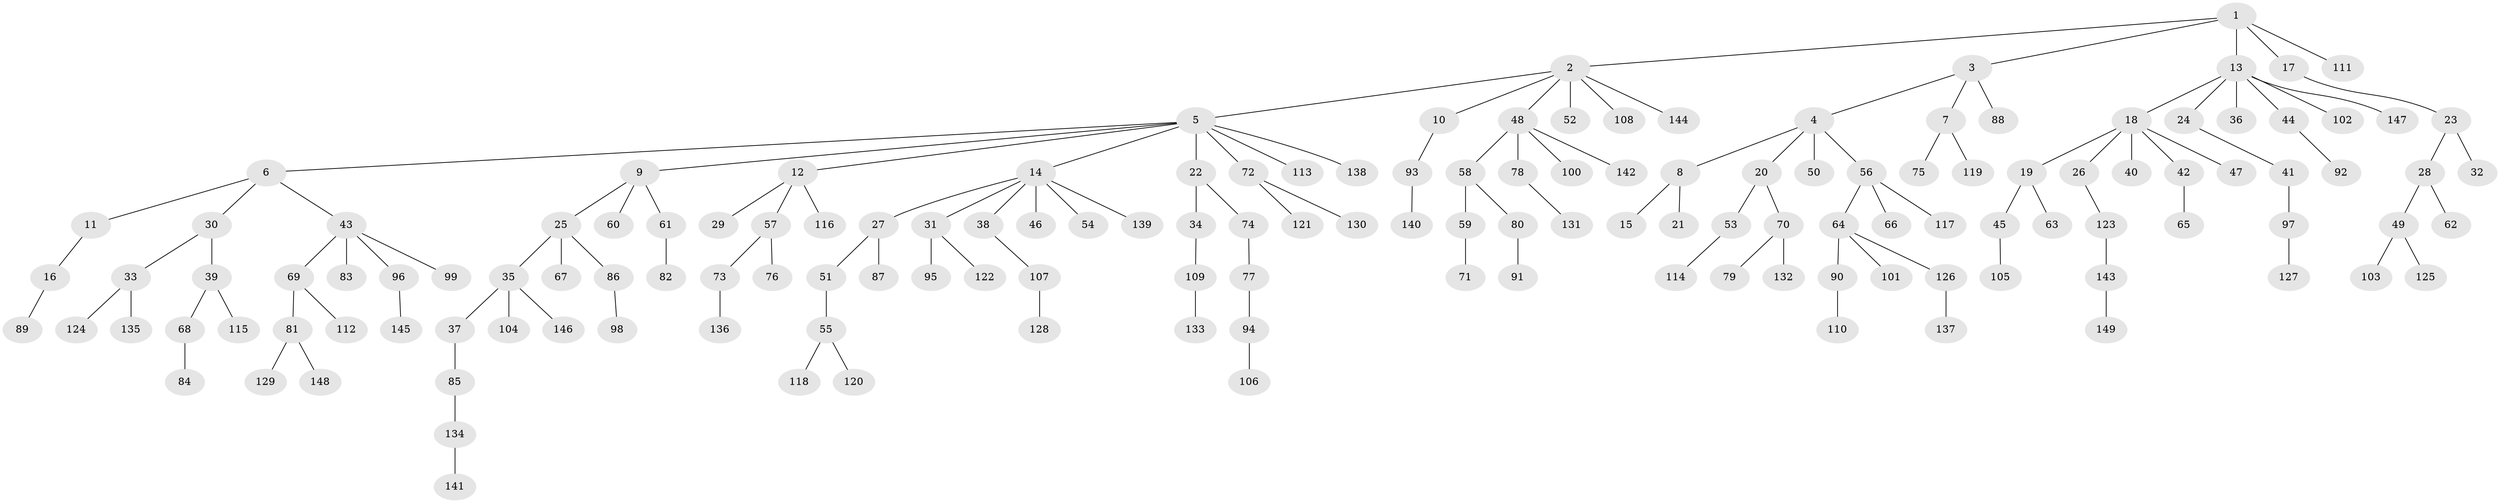 // coarse degree distribution, {5: 0.009708737864077669, 6: 0.038834951456310676, 3: 0.08737864077669903, 7: 0.009708737864077669, 10: 0.009708737864077669, 4: 0.06796116504854369, 2: 0.22330097087378642, 1: 0.5533980582524272}
// Generated by graph-tools (version 1.1) at 2025/42/03/06/25 10:42:03]
// undirected, 149 vertices, 148 edges
graph export_dot {
graph [start="1"]
  node [color=gray90,style=filled];
  1;
  2;
  3;
  4;
  5;
  6;
  7;
  8;
  9;
  10;
  11;
  12;
  13;
  14;
  15;
  16;
  17;
  18;
  19;
  20;
  21;
  22;
  23;
  24;
  25;
  26;
  27;
  28;
  29;
  30;
  31;
  32;
  33;
  34;
  35;
  36;
  37;
  38;
  39;
  40;
  41;
  42;
  43;
  44;
  45;
  46;
  47;
  48;
  49;
  50;
  51;
  52;
  53;
  54;
  55;
  56;
  57;
  58;
  59;
  60;
  61;
  62;
  63;
  64;
  65;
  66;
  67;
  68;
  69;
  70;
  71;
  72;
  73;
  74;
  75;
  76;
  77;
  78;
  79;
  80;
  81;
  82;
  83;
  84;
  85;
  86;
  87;
  88;
  89;
  90;
  91;
  92;
  93;
  94;
  95;
  96;
  97;
  98;
  99;
  100;
  101;
  102;
  103;
  104;
  105;
  106;
  107;
  108;
  109;
  110;
  111;
  112;
  113;
  114;
  115;
  116;
  117;
  118;
  119;
  120;
  121;
  122;
  123;
  124;
  125;
  126;
  127;
  128;
  129;
  130;
  131;
  132;
  133;
  134;
  135;
  136;
  137;
  138;
  139;
  140;
  141;
  142;
  143;
  144;
  145;
  146;
  147;
  148;
  149;
  1 -- 2;
  1 -- 3;
  1 -- 13;
  1 -- 17;
  1 -- 111;
  2 -- 5;
  2 -- 10;
  2 -- 48;
  2 -- 52;
  2 -- 108;
  2 -- 144;
  3 -- 4;
  3 -- 7;
  3 -- 88;
  4 -- 8;
  4 -- 20;
  4 -- 50;
  4 -- 56;
  5 -- 6;
  5 -- 9;
  5 -- 12;
  5 -- 14;
  5 -- 22;
  5 -- 72;
  5 -- 113;
  5 -- 138;
  6 -- 11;
  6 -- 30;
  6 -- 43;
  7 -- 75;
  7 -- 119;
  8 -- 15;
  8 -- 21;
  9 -- 25;
  9 -- 60;
  9 -- 61;
  10 -- 93;
  11 -- 16;
  12 -- 29;
  12 -- 57;
  12 -- 116;
  13 -- 18;
  13 -- 24;
  13 -- 36;
  13 -- 44;
  13 -- 102;
  13 -- 147;
  14 -- 27;
  14 -- 31;
  14 -- 38;
  14 -- 46;
  14 -- 54;
  14 -- 139;
  16 -- 89;
  17 -- 23;
  18 -- 19;
  18 -- 26;
  18 -- 40;
  18 -- 42;
  18 -- 47;
  19 -- 45;
  19 -- 63;
  20 -- 53;
  20 -- 70;
  22 -- 34;
  22 -- 74;
  23 -- 28;
  23 -- 32;
  24 -- 41;
  25 -- 35;
  25 -- 67;
  25 -- 86;
  26 -- 123;
  27 -- 51;
  27 -- 87;
  28 -- 49;
  28 -- 62;
  30 -- 33;
  30 -- 39;
  31 -- 95;
  31 -- 122;
  33 -- 124;
  33 -- 135;
  34 -- 109;
  35 -- 37;
  35 -- 104;
  35 -- 146;
  37 -- 85;
  38 -- 107;
  39 -- 68;
  39 -- 115;
  41 -- 97;
  42 -- 65;
  43 -- 69;
  43 -- 83;
  43 -- 96;
  43 -- 99;
  44 -- 92;
  45 -- 105;
  48 -- 58;
  48 -- 78;
  48 -- 100;
  48 -- 142;
  49 -- 103;
  49 -- 125;
  51 -- 55;
  53 -- 114;
  55 -- 118;
  55 -- 120;
  56 -- 64;
  56 -- 66;
  56 -- 117;
  57 -- 73;
  57 -- 76;
  58 -- 59;
  58 -- 80;
  59 -- 71;
  61 -- 82;
  64 -- 90;
  64 -- 101;
  64 -- 126;
  68 -- 84;
  69 -- 81;
  69 -- 112;
  70 -- 79;
  70 -- 132;
  72 -- 121;
  72 -- 130;
  73 -- 136;
  74 -- 77;
  77 -- 94;
  78 -- 131;
  80 -- 91;
  81 -- 129;
  81 -- 148;
  85 -- 134;
  86 -- 98;
  90 -- 110;
  93 -- 140;
  94 -- 106;
  96 -- 145;
  97 -- 127;
  107 -- 128;
  109 -- 133;
  123 -- 143;
  126 -- 137;
  134 -- 141;
  143 -- 149;
}
